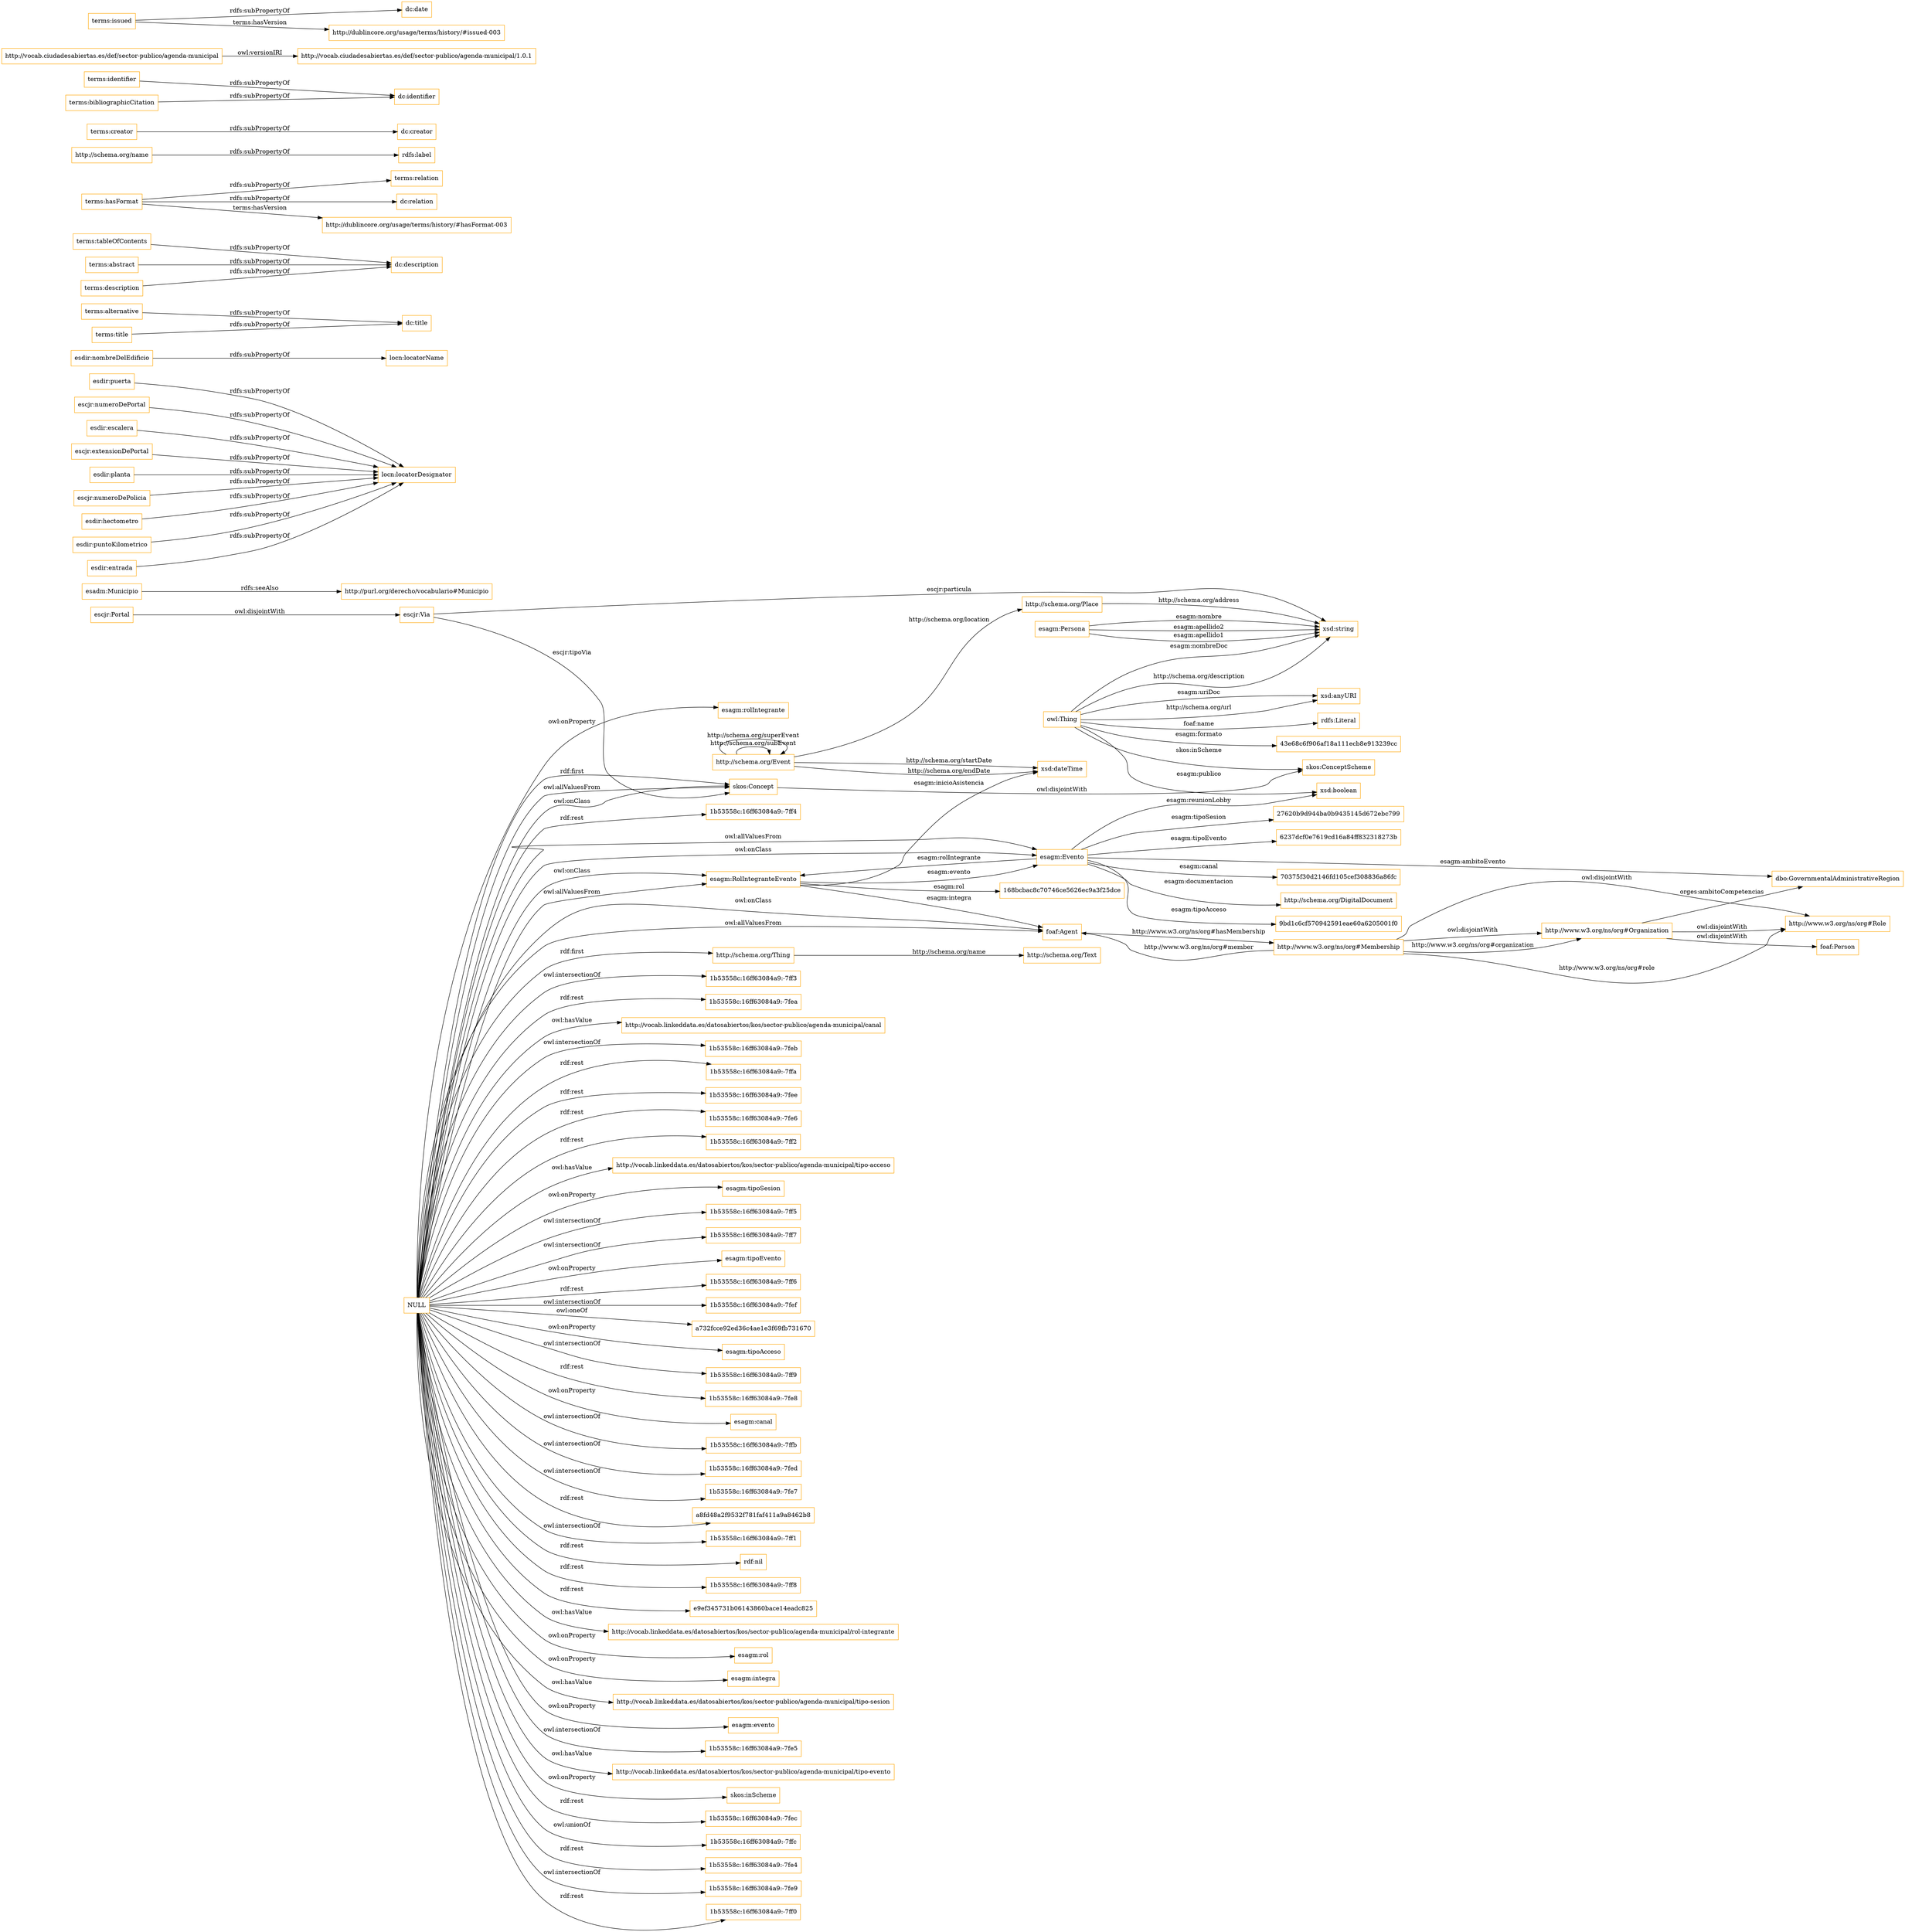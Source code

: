 digraph ar2dtool_diagram { 
rankdir=LR;
size="1501"
node [shape = rectangle, color="orange"]; "escjr:Portal" "http://www.w3.org/ns/org#Role" "esagm:RolIntegranteEvento" "http://schema.org/Text" "escjr:Via" "http://schema.org/Thing" "esagm:Evento" "esadm:Municipio" "foaf:Person" "9bd1c6cf570942591eae60a6205001f0" "27620b9d944ba0b9435145d672ebc799" "http://www.w3.org/ns/org#Organization" "6237dcf0e7619cd16a84ff832318273b" "skos:ConceptScheme" "esagm:Persona" "168bcbac8c70746ce5626ec9a3f25dce" "foaf:Agent" "dbo:GovernmentalAdministrativeRegion" "70375f30d2146fd105cef308836a86fc" "skos:Concept" "http://schema.org/Place" "http://schema.org/DigitalDocument" "http://schema.org/Event" "http://www.w3.org/ns/org#Membership" ; /*classes style*/
	"esdir:puerta" -> "locn:locatorDesignator" [ label = "rdfs:subPropertyOf" ];
	"escjr:numeroDePortal" -> "locn:locatorDesignator" [ label = "rdfs:subPropertyOf" ];
	"esdir:nombreDelEdificio" -> "locn:locatorName" [ label = "rdfs:subPropertyOf" ];
	"escjr:Portal" -> "escjr:Via" [ label = "owl:disjointWith" ];
	"terms:alternative" -> "dc:title" [ label = "rdfs:subPropertyOf" ];
	"terms:tableOfContents" -> "dc:description" [ label = "rdfs:subPropertyOf" ];
	"terms:hasFormat" -> "terms:relation" [ label = "rdfs:subPropertyOf" ];
	"terms:hasFormat" -> "dc:relation" [ label = "rdfs:subPropertyOf" ];
	"terms:hasFormat" -> "http://dublincore.org/usage/terms/history/#hasFormat-003" [ label = "terms:hasVersion" ];
	"http://schema.org/name" -> "rdfs:label" [ label = "rdfs:subPropertyOf" ];
	"terms:creator" -> "dc:creator" [ label = "rdfs:subPropertyOf" ];
	"terms:title" -> "dc:title" [ label = "rdfs:subPropertyOf" ];
	"esdir:escalera" -> "locn:locatorDesignator" [ label = "rdfs:subPropertyOf" ];
	"terms:abstract" -> "dc:description" [ label = "rdfs:subPropertyOf" ];
	"skos:Concept" -> "skos:ConceptScheme" [ label = "owl:disjointWith" ];
	"esadm:Municipio" -> "http://purl.org/derecho/vocabulario#Municipio" [ label = "rdfs:seeAlso" ];
	"http://www.w3.org/ns/org#Membership" -> "http://www.w3.org/ns/org#Role" [ label = "owl:disjointWith" ];
	"http://www.w3.org/ns/org#Membership" -> "http://www.w3.org/ns/org#Organization" [ label = "owl:disjointWith" ];
	"http://www.w3.org/ns/org#Organization" -> "foaf:Person" [ label = "owl:disjointWith" ];
	"http://www.w3.org/ns/org#Organization" -> "http://www.w3.org/ns/org#Role" [ label = "owl:disjointWith" ];
	"terms:identifier" -> "dc:identifier" [ label = "rdfs:subPropertyOf" ];
	"escjr:extensionDePortal" -> "locn:locatorDesignator" [ label = "rdfs:subPropertyOf" ];
	"NULL" -> "1b53558c:16ff63084a9:-7ff3" [ label = "owl:intersectionOf" ];
	"NULL" -> "1b53558c:16ff63084a9:-7fea" [ label = "rdf:rest" ];
	"NULL" -> "http://vocab.linkeddata.es/datosabiertos/kos/sector-publico/agenda-municipal/canal" [ label = "owl:hasValue" ];
	"NULL" -> "esagm:Evento" [ label = "owl:allValuesFrom" ];
	"NULL" -> "skos:Concept" [ label = "rdf:first" ];
	"NULL" -> "1b53558c:16ff63084a9:-7feb" [ label = "owl:intersectionOf" ];
	"NULL" -> "esagm:RolIntegranteEvento" [ label = "owl:allValuesFrom" ];
	"NULL" -> "1b53558c:16ff63084a9:-7ffa" [ label = "rdf:rest" ];
	"NULL" -> "1b53558c:16ff63084a9:-7fee" [ label = "rdf:rest" ];
	"NULL" -> "foaf:Agent" [ label = "owl:allValuesFrom" ];
	"NULL" -> "1b53558c:16ff63084a9:-7fe6" [ label = "rdf:rest" ];
	"NULL" -> "1b53558c:16ff63084a9:-7ff2" [ label = "rdf:rest" ];
	"NULL" -> "http://vocab.linkeddata.es/datosabiertos/kos/sector-publico/agenda-municipal/tipo-acceso" [ label = "owl:hasValue" ];
	"NULL" -> "esagm:tipoSesion" [ label = "owl:onProperty" ];
	"NULL" -> "1b53558c:16ff63084a9:-7ff5" [ label = "owl:intersectionOf" ];
	"NULL" -> "1b53558c:16ff63084a9:-7ff7" [ label = "owl:intersectionOf" ];
	"NULL" -> "esagm:tipoEvento" [ label = "owl:onProperty" ];
	"NULL" -> "1b53558c:16ff63084a9:-7ff6" [ label = "rdf:rest" ];
	"NULL" -> "foaf:Agent" [ label = "owl:onClass" ];
	"NULL" -> "1b53558c:16ff63084a9:-7fef" [ label = "owl:intersectionOf" ];
	"NULL" -> "a732fcce92ed36c4ae1e3f69fb731670" [ label = "owl:oneOf" ];
	"NULL" -> "esagm:tipoAcceso" [ label = "owl:onProperty" ];
	"NULL" -> "skos:Concept" [ label = "owl:allValuesFrom" ];
	"NULL" -> "1b53558c:16ff63084a9:-7ff9" [ label = "owl:intersectionOf" ];
	"NULL" -> "1b53558c:16ff63084a9:-7fe8" [ label = "rdf:rest" ];
	"NULL" -> "esagm:canal" [ label = "owl:onProperty" ];
	"NULL" -> "esagm:Evento" [ label = "owl:onClass" ];
	"NULL" -> "1b53558c:16ff63084a9:-7ffb" [ label = "owl:intersectionOf" ];
	"NULL" -> "1b53558c:16ff63084a9:-7fed" [ label = "owl:intersectionOf" ];
	"NULL" -> "1b53558c:16ff63084a9:-7fe7" [ label = "owl:intersectionOf" ];
	"NULL" -> "a8fd48a2f9532f781faf411a9a8462b8" [ label = "rdf:rest" ];
	"NULL" -> "1b53558c:16ff63084a9:-7ff1" [ label = "owl:intersectionOf" ];
	"NULL" -> "rdf:nil" [ label = "rdf:rest" ];
	"NULL" -> "1b53558c:16ff63084a9:-7ff8" [ label = "rdf:rest" ];
	"NULL" -> "esagm:RolIntegranteEvento" [ label = "owl:onClass" ];
	"NULL" -> "e9ef345731b06143860bace14eadc825" [ label = "rdf:rest" ];
	"NULL" -> "http://vocab.linkeddata.es/datosabiertos/kos/sector-publico/agenda-municipal/rol-integrante" [ label = "owl:hasValue" ];
	"NULL" -> "esagm:rol" [ label = "owl:onProperty" ];
	"NULL" -> "esagm:integra" [ label = "owl:onProperty" ];
	"NULL" -> "http://vocab.linkeddata.es/datosabiertos/kos/sector-publico/agenda-municipal/tipo-sesion" [ label = "owl:hasValue" ];
	"NULL" -> "esagm:evento" [ label = "owl:onProperty" ];
	"NULL" -> "1b53558c:16ff63084a9:-7fe5" [ label = "owl:intersectionOf" ];
	"NULL" -> "http://schema.org/Thing" [ label = "rdf:first" ];
	"NULL" -> "http://vocab.linkeddata.es/datosabiertos/kos/sector-publico/agenda-municipal/tipo-evento" [ label = "owl:hasValue" ];
	"NULL" -> "skos:Concept" [ label = "owl:onClass" ];
	"NULL" -> "skos:inScheme" [ label = "owl:onProperty" ];
	"NULL" -> "1b53558c:16ff63084a9:-7fec" [ label = "rdf:rest" ];
	"NULL" -> "1b53558c:16ff63084a9:-7ffc" [ label = "owl:unionOf" ];
	"NULL" -> "1b53558c:16ff63084a9:-7fe4" [ label = "rdf:rest" ];
	"NULL" -> "1b53558c:16ff63084a9:-7fe9" [ label = "owl:intersectionOf" ];
	"NULL" -> "1b53558c:16ff63084a9:-7ff0" [ label = "rdf:rest" ];
	"NULL" -> "esagm:rolIntegrante" [ label = "owl:onProperty" ];
	"NULL" -> "1b53558c:16ff63084a9:-7ff4" [ label = "rdf:rest" ];
	"esdir:planta" -> "locn:locatorDesignator" [ label = "rdfs:subPropertyOf" ];
	"escjr:numeroDePolicia" -> "locn:locatorDesignator" [ label = "rdfs:subPropertyOf" ];
	"esdir:hectometro" -> "locn:locatorDesignator" [ label = "rdfs:subPropertyOf" ];
	"http://vocab.ciudadesabiertas.es/def/sector-publico/agenda-municipal" -> "http://vocab.ciudadesabiertas.es/def/sector-publico/agenda-municipal/1.0.1" [ label = "owl:versionIRI" ];
	"esdir:puntoKilometrico" -> "locn:locatorDesignator" [ label = "rdfs:subPropertyOf" ];
	"terms:issued" -> "dc:date" [ label = "rdfs:subPropertyOf" ];
	"terms:issued" -> "http://dublincore.org/usage/terms/history/#issued-003" [ label = "terms:hasVersion" ];
	"terms:bibliographicCitation" -> "dc:identifier" [ label = "rdfs:subPropertyOf" ];
	"terms:description" -> "dc:description" [ label = "rdfs:subPropertyOf" ];
	"esdir:entrada" -> "locn:locatorDesignator" [ label = "rdfs:subPropertyOf" ];
	"http://schema.org/Event" -> "xsd:dateTime" [ label = "http://schema.org/startDate" ];
	"owl:Thing" -> "rdfs:Literal" [ label = "foaf:name" ];
	"owl:Thing" -> "43e68c6f906af18a111ecb8e913239cc" [ label = "esagm:formato" ];
	"esagm:Evento" -> "http://schema.org/DigitalDocument" [ label = "esagm:documentacion" ];
	"owl:Thing" -> "xsd:string" [ label = "esagm:nombreDoc" ];
	"esagm:Evento" -> "9bd1c6cf570942591eae60a6205001f0" [ label = "esagm:tipoAcceso" ];
	"owl:Thing" -> "xsd:anyURI" [ label = "http://schema.org/url" ];
	"owl:Thing" -> "skos:ConceptScheme" [ label = "skos:inScheme" ];
	"http://schema.org/Thing" -> "http://schema.org/Text" [ label = "http://schema.org/name" ];
	"owl:Thing" -> "xsd:anyURI" [ label = "esagm:uriDoc" ];
	"http://schema.org/Place" -> "xsd:string" [ label = "http://schema.org/address" ];
	"esagm:Evento" -> "esagm:RolIntegranteEvento" [ label = "esagm:rolIntegrante" ];
	"foaf:Agent" -> "http://www.w3.org/ns/org#Membership" [ label = "http://www.w3.org/ns/org#hasMembership" ];
	"esagm:Persona" -> "xsd:string" [ label = "esagm:nombre" ];
	"http://www.w3.org/ns/org#Membership" -> "http://www.w3.org/ns/org#Organization" [ label = "http://www.w3.org/ns/org#organization" ];
	"esagm:Persona" -> "xsd:string" [ label = "esagm:apellido2" ];
	"esagm:Persona" -> "xsd:string" [ label = "esagm:apellido1" ];
	"esagm:RolIntegranteEvento" -> "168bcbac8c70746ce5626ec9a3f25dce" [ label = "esagm:rol" ];
	"esagm:Evento" -> "6237dcf0e7619cd16a84ff832318273b" [ label = "esagm:tipoEvento" ];
	"http://schema.org/Event" -> "http://schema.org/Place" [ label = "http://schema.org/location" ];
	"http://www.w3.org/ns/org#Membership" -> "http://www.w3.org/ns/org#Role" [ label = "http://www.w3.org/ns/org#role" ];
	"escjr:Via" -> "skos:Concept" [ label = "escjr:tipoVia" ];
	"esagm:RolIntegranteEvento" -> "xsd:dateTime" [ label = "esagm:inicioAsistencia" ];
	"http://schema.org/Event" -> "xsd:dateTime" [ label = "http://schema.org/endDate" ];
	"http://schema.org/Event" -> "http://schema.org/Event" [ label = "http://schema.org/subEvent" ];
	"esagm:Evento" -> "27620b9d944ba0b9435145d672ebc799" [ label = "esagm:tipoSesion" ];
	"esagm:Evento" -> "dbo:GovernmentalAdministrativeRegion" [ label = "esagm:ambitoEvento" ];
	"esagm:RolIntegranteEvento" -> "foaf:Agent" [ label = "esagm:integra" ];
	"esagm:RolIntegranteEvento" -> "esagm:Evento" [ label = "esagm:evento" ];
	"http://www.w3.org/ns/org#Membership" -> "foaf:Agent" [ label = "http://www.w3.org/ns/org#member" ];
	"esagm:Evento" -> "70375f30d2146fd105cef308836a86fc" [ label = "esagm:canal" ];
	"esagm:Evento" -> "xsd:boolean" [ label = "esagm:reunionLobby" ];
	"http://www.w3.org/ns/org#Organization" -> "dbo:GovernmentalAdministrativeRegion" [ label = "orges:ambitoCompetencias" ];
	"owl:Thing" -> "xsd:string" [ label = "http://schema.org/description" ];
	"owl:Thing" -> "xsd:boolean" [ label = "esagm:publico" ];
	"http://schema.org/Event" -> "http://schema.org/Event" [ label = "http://schema.org/superEvent" ];
	"escjr:Via" -> "xsd:string" [ label = "escjr:particula" ];

}
